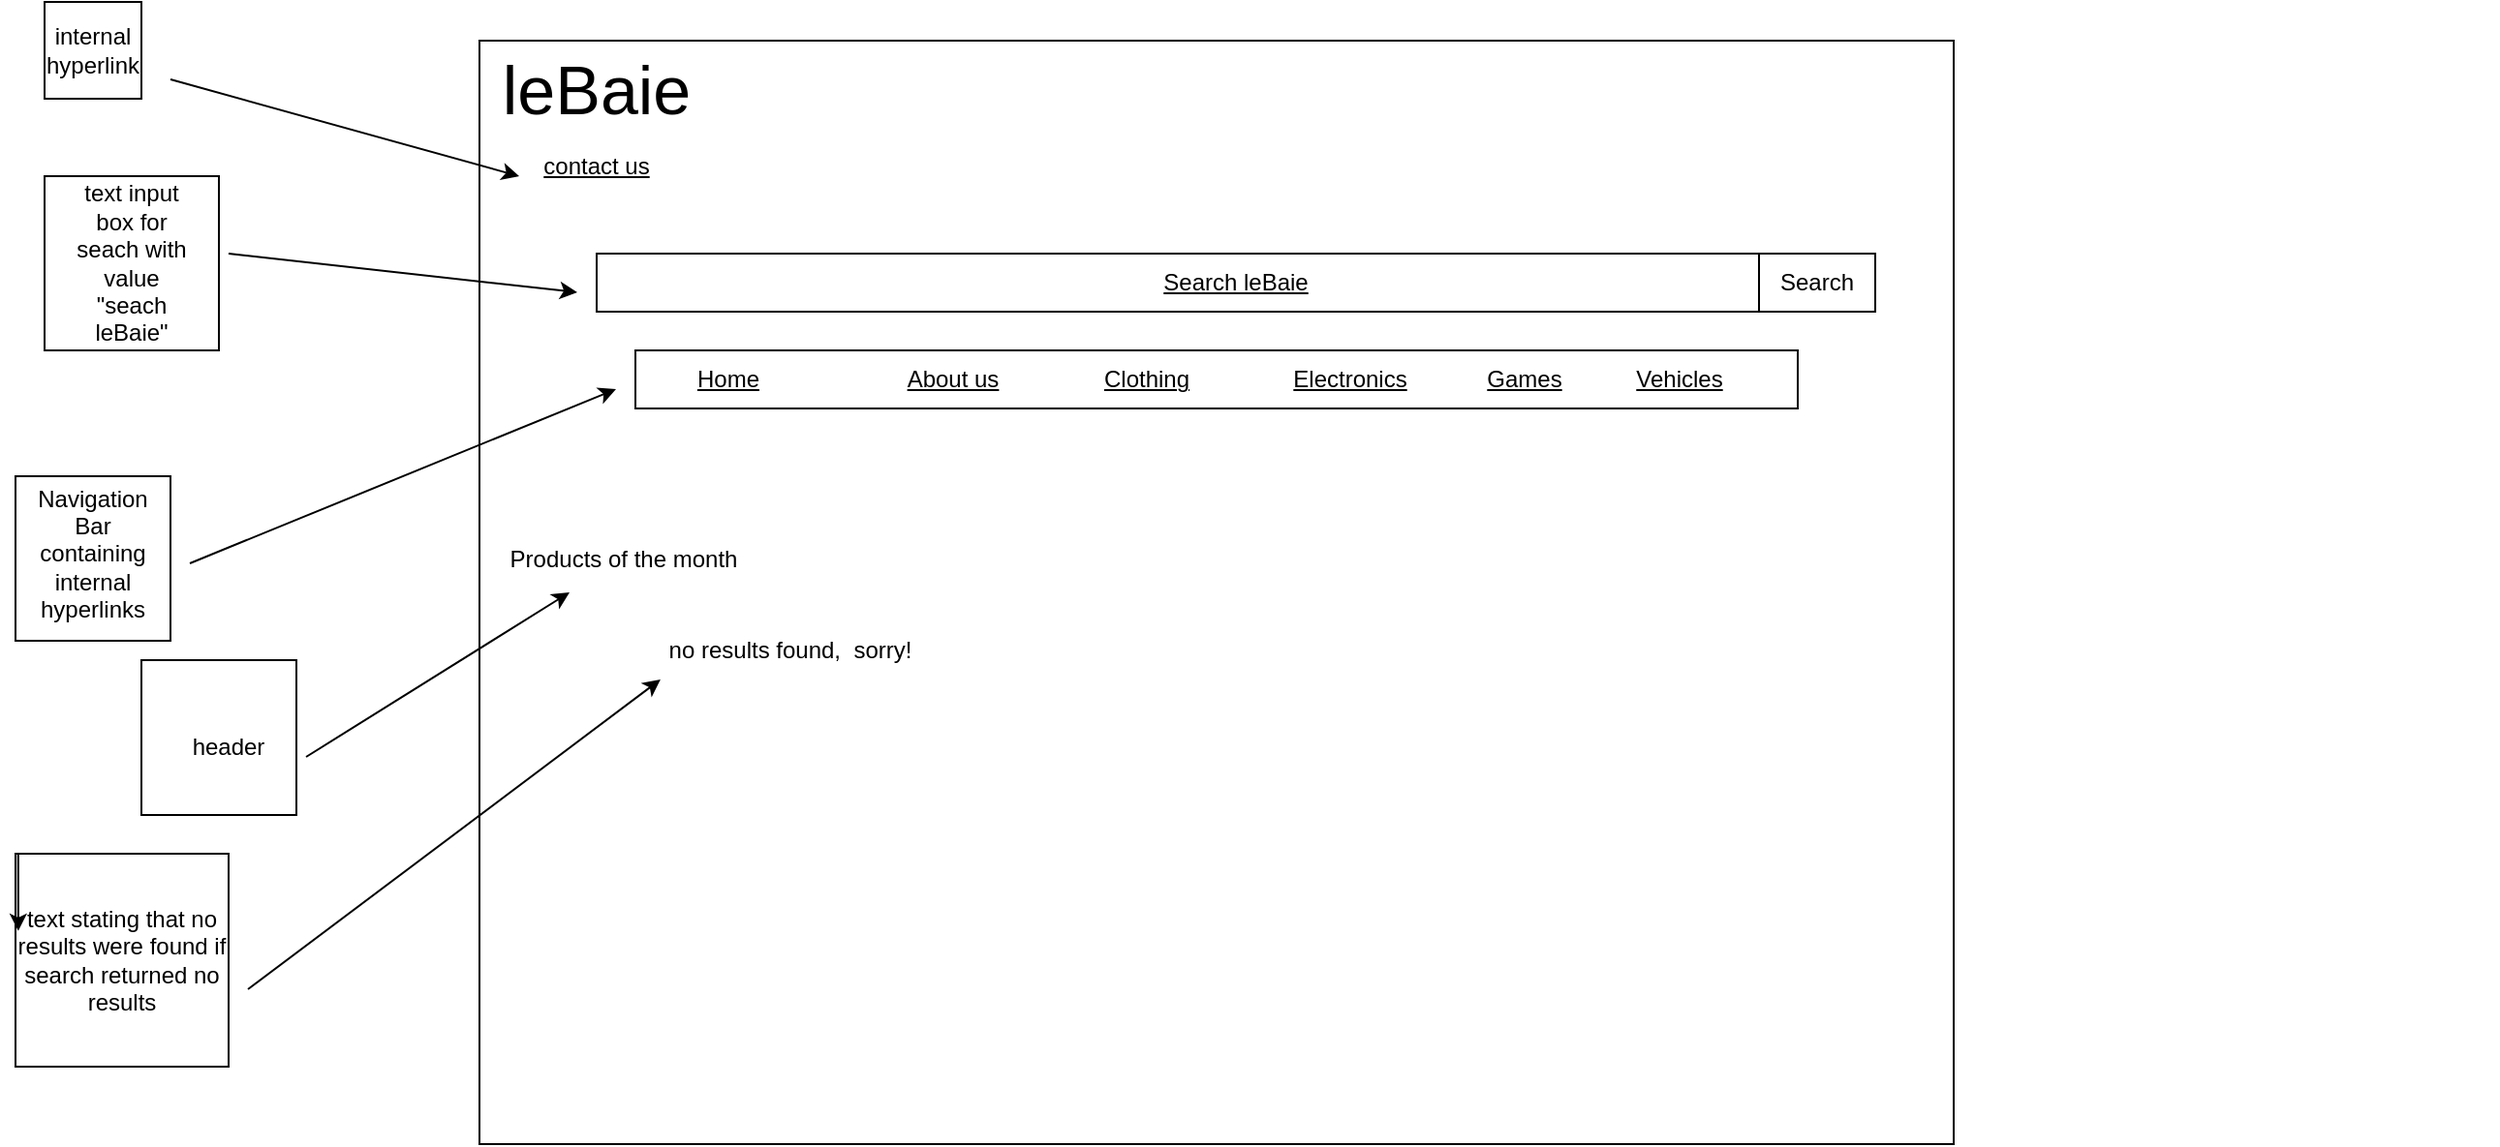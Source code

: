 <mxfile version="22.0.3" type="device">
  <diagram name="Page-1" id="JkfT9RKfgHuxpyh926PV">
    <mxGraphModel dx="2058" dy="820" grid="1" gridSize="10" guides="1" tooltips="1" connect="1" arrows="1" fold="1" page="0" pageScale="1" pageWidth="827" pageHeight="1169" math="0" shadow="0">
      <root>
        <mxCell id="0" />
        <mxCell id="1" parent="0" />
        <mxCell id="4VEbhUlDMJRO4Gm8L6ZE-5" value="" style="rounded=0;whiteSpace=wrap;html=1;fillColor=none;fontStyle=4" parent="1" vertex="1">
          <mxGeometry x="39.5" y="60" width="761" height="570" as="geometry" />
        </mxCell>
        <mxCell id="4VEbhUlDMJRO4Gm8L6ZE-41" value="" style="rounded=0;whiteSpace=wrap;html=1;fillColor=none;" parent="1" vertex="1">
          <mxGeometry x="-200" y="285" width="80" height="85" as="geometry" />
        </mxCell>
        <mxCell id="4VEbhUlDMJRO4Gm8L6ZE-42" value="text stating that no results were found if search returned no results" style="whiteSpace=wrap;html=1;aspect=fixed;fillColor=none;" parent="1" vertex="1">
          <mxGeometry x="-200" y="480" width="110" height="110" as="geometry" />
        </mxCell>
        <mxCell id="4VEbhUlDMJRO4Gm8L6ZE-17" value="" style="rounded=0;whiteSpace=wrap;html=1;fillColor=none;" parent="1" vertex="1">
          <mxGeometry x="120" y="220" width="600" height="30" as="geometry" />
        </mxCell>
        <mxCell id="4VEbhUlDMJRO4Gm8L6ZE-2" value="" style="whiteSpace=wrap;html=1;aspect=fixed;fillColor=none;" parent="1" vertex="1">
          <mxGeometry x="-185" y="40" width="50" height="50" as="geometry" />
        </mxCell>
        <mxCell id="4VEbhUlDMJRO4Gm8L6ZE-3" value="" style="whiteSpace=wrap;html=1;aspect=fixed;fillColor=none;" parent="1" vertex="1">
          <mxGeometry x="-185" y="130" width="90" height="90" as="geometry" />
        </mxCell>
        <mxCell id="4VEbhUlDMJRO4Gm8L6ZE-4" value="" style="endArrow=none;html=1;rounded=0;" parent="1" edge="1">
          <mxGeometry width="50" height="50" relative="1" as="geometry">
            <mxPoint x="170" y="565" as="sourcePoint" />
            <mxPoint x="170" y="565" as="targetPoint" />
          </mxGeometry>
        </mxCell>
        <mxCell id="4VEbhUlDMJRO4Gm8L6ZE-6" value="Search leBaie" style="rounded=0;whiteSpace=wrap;html=1;fontStyle=4" parent="1" vertex="1">
          <mxGeometry x="100" y="170" width="660" height="30" as="geometry" />
        </mxCell>
        <mxCell id="4VEbhUlDMJRO4Gm8L6ZE-7" value="&lt;font style=&quot;font-size: 35px;&quot;&gt;leBaie&lt;/font&gt;" style="text;html=1;strokeColor=none;fillColor=none;align=center;verticalAlign=middle;whiteSpace=wrap;rounded=0;fontStyle=0" parent="1" vertex="1">
          <mxGeometry x="70" y="80" width="60" height="10" as="geometry" />
        </mxCell>
        <mxCell id="4VEbhUlDMJRO4Gm8L6ZE-10" value="&lt;span&gt;Home &lt;/span&gt;" style="text;html=1;strokeColor=none;fillColor=none;align=center;verticalAlign=middle;whiteSpace=wrap;rounded=0;fontStyle=4" parent="1" vertex="1">
          <mxGeometry x="138" y="220" width="60" height="30" as="geometry" />
        </mxCell>
        <mxCell id="4VEbhUlDMJRO4Gm8L6ZE-11" value="Electronics " style="text;html=1;strokeColor=none;fillColor=none;align=center;verticalAlign=middle;whiteSpace=wrap;rounded=0;fontStyle=4" parent="1" vertex="1">
          <mxGeometry x="459" y="220" width="60" height="30" as="geometry" />
        </mxCell>
        <mxCell id="4VEbhUlDMJRO4Gm8L6ZE-12" value="Clothing" style="text;html=1;strokeColor=none;fillColor=none;align=center;verticalAlign=middle;whiteSpace=wrap;rounded=0;fontStyle=4" parent="1" vertex="1">
          <mxGeometry x="354" y="220" width="60" height="30" as="geometry" />
        </mxCell>
        <mxCell id="4VEbhUlDMJRO4Gm8L6ZE-13" value="Vehicles" style="text;html=1;strokeColor=none;fillColor=none;align=center;verticalAlign=middle;whiteSpace=wrap;rounded=0;fontStyle=4" parent="1" vertex="1">
          <mxGeometry x="629" y="220" width="60" height="30" as="geometry" />
        </mxCell>
        <mxCell id="4VEbhUlDMJRO4Gm8L6ZE-14" value="About us" style="text;html=1;strokeColor=none;fillColor=none;align=center;verticalAlign=middle;whiteSpace=wrap;rounded=0;fontStyle=4" parent="1" vertex="1">
          <mxGeometry x="254" y="220" width="60" height="30" as="geometry" />
        </mxCell>
        <mxCell id="4VEbhUlDMJRO4Gm8L6ZE-15" value="Games" style="text;html=1;strokeColor=none;fillColor=none;align=center;verticalAlign=middle;whiteSpace=wrap;rounded=0;fontStyle=4" parent="1" vertex="1">
          <mxGeometry x="549" y="220" width="60" height="30" as="geometry" />
        </mxCell>
        <mxCell id="4VEbhUlDMJRO4Gm8L6ZE-16" value="&lt;span&gt;contact us&lt;br&gt;&lt;/span&gt;" style="text;html=1;strokeColor=none;fillColor=none;align=center;verticalAlign=middle;whiteSpace=wrap;rounded=0;fontStyle=4" parent="1" vertex="1">
          <mxGeometry x="70" y="110" width="60" height="30" as="geometry" />
        </mxCell>
        <mxCell id="4VEbhUlDMJRO4Gm8L6ZE-18" value="Products of the month" style="text;html=1;strokeColor=none;fillColor=none;align=center;verticalAlign=middle;whiteSpace=wrap;rounded=0;" parent="1" vertex="1">
          <mxGeometry x="-26" y="310" width="280" height="35" as="geometry" />
        </mxCell>
        <mxCell id="4VEbhUlDMJRO4Gm8L6ZE-26" value="Navigation Bar containing internal hyperlinks" style="text;html=1;strokeColor=none;fillColor=none;align=center;verticalAlign=middle;whiteSpace=wrap;rounded=0;" parent="1" vertex="1">
          <mxGeometry x="-190" y="310" width="60" height="30" as="geometry" />
        </mxCell>
        <mxCell id="4VEbhUlDMJRO4Gm8L6ZE-28" value="internal hyperlink " style="text;html=1;fillColor=none;align=center;verticalAlign=middle;whiteSpace=wrap;rounded=0;" parent="1" vertex="1">
          <mxGeometry x="-190" y="50" width="60" height="30" as="geometry" />
        </mxCell>
        <mxCell id="4VEbhUlDMJRO4Gm8L6ZE-29" value="" style="endArrow=classic;html=1;rounded=0;" parent="1" edge="1">
          <mxGeometry width="50" height="50" relative="1" as="geometry">
            <mxPoint x="-110" y="330" as="sourcePoint" />
            <mxPoint x="110" y="240" as="targetPoint" />
          </mxGeometry>
        </mxCell>
        <mxCell id="4VEbhUlDMJRO4Gm8L6ZE-30" value="" style="endArrow=classic;html=1;rounded=0;entryX=0.081;entryY=1;entryDx=0;entryDy=0;entryPerimeter=0;" parent="1" edge="1" target="f3Y7Sg9KwiJ-y2YLw1yf-1">
          <mxGeometry width="50" height="50" relative="1" as="geometry">
            <mxPoint x="-80" y="550" as="sourcePoint" />
            <mxPoint x="70" y="502.632" as="targetPoint" />
          </mxGeometry>
        </mxCell>
        <mxCell id="4VEbhUlDMJRO4Gm8L6ZE-31" value="" style="endArrow=classic;html=1;rounded=0;" parent="1" edge="1">
          <mxGeometry width="50" height="50" relative="1" as="geometry">
            <mxPoint x="-120" y="80" as="sourcePoint" />
            <mxPoint x="60" y="130" as="targetPoint" />
          </mxGeometry>
        </mxCell>
        <mxCell id="4VEbhUlDMJRO4Gm8L6ZE-38" value="" style="endArrow=classic;html=1;rounded=0;" parent="1" edge="1">
          <mxGeometry width="50" height="50" relative="1" as="geometry">
            <mxPoint x="-90" y="170" as="sourcePoint" />
            <mxPoint x="90" y="190" as="targetPoint" />
          </mxGeometry>
        </mxCell>
        <mxCell id="4VEbhUlDMJRO4Gm8L6ZE-39" value="text input box for seach with value &quot;seach leBaie&quot; " style="text;html=1;strokeColor=none;fillColor=none;align=center;verticalAlign=middle;whiteSpace=wrap;rounded=0;" parent="1" vertex="1">
          <mxGeometry x="-170" y="160" width="60" height="30" as="geometry" />
        </mxCell>
        <mxCell id="4VEbhUlDMJRO4Gm8L6ZE-40" value="Search" style="rounded=0;whiteSpace=wrap;html=1;" parent="1" vertex="1">
          <mxGeometry x="700" y="170" width="60" height="30" as="geometry" />
        </mxCell>
        <mxCell id="YW7AkBbL4cxExTKdrcMS-19" value="" style="endArrow=none;html=1;rounded=0;" parent="1" edge="1">
          <mxGeometry width="50" height="50" relative="1" as="geometry">
            <mxPoint x="1080" y="530" as="sourcePoint" />
            <mxPoint x="1080" y="530" as="targetPoint" />
          </mxGeometry>
        </mxCell>
        <mxCell id="mb0PiJhnQ94z6wS-6Fjl-3" style="edgeStyle=orthogonalEdgeStyle;rounded=0;orthogonalLoop=1;jettySize=auto;html=1;exitX=0;exitY=0;exitDx=0;exitDy=0;entryX=0.013;entryY=0.363;entryDx=0;entryDy=0;entryPerimeter=0;" parent="1" source="4VEbhUlDMJRO4Gm8L6ZE-42" target="4VEbhUlDMJRO4Gm8L6ZE-42" edge="1">
          <mxGeometry relative="1" as="geometry" />
        </mxCell>
        <mxCell id="mb0PiJhnQ94z6wS-6Fjl-21" value="" style="whiteSpace=wrap;html=1;aspect=fixed;" parent="1" vertex="1">
          <mxGeometry x="-135" y="380" width="80" height="80" as="geometry" />
        </mxCell>
        <mxCell id="mb0PiJhnQ94z6wS-6Fjl-22" value="header" style="text;html=1;strokeColor=none;fillColor=none;align=center;verticalAlign=middle;whiteSpace=wrap;rounded=0;" parent="1" vertex="1">
          <mxGeometry x="-120" y="410" width="60" height="30" as="geometry" />
        </mxCell>
        <mxCell id="mb0PiJhnQ94z6wS-6Fjl-23" value="" style="endArrow=classic;html=1;rounded=0;" parent="1" target="4VEbhUlDMJRO4Gm8L6ZE-18" edge="1">
          <mxGeometry width="50" height="50" relative="1" as="geometry">
            <mxPoint x="-50" y="430" as="sourcePoint" />
            <mxPoint y="380" as="targetPoint" />
          </mxGeometry>
        </mxCell>
        <mxCell id="f3Y7Sg9KwiJ-y2YLw1yf-1" value="no results found,&amp;nbsp; sorry!" style="text;html=1;strokeColor=none;fillColor=none;align=center;verticalAlign=middle;whiteSpace=wrap;rounded=0;" vertex="1" parent="1">
          <mxGeometry x="120" y="360" width="160" height="30" as="geometry" />
        </mxCell>
      </root>
    </mxGraphModel>
  </diagram>
</mxfile>
